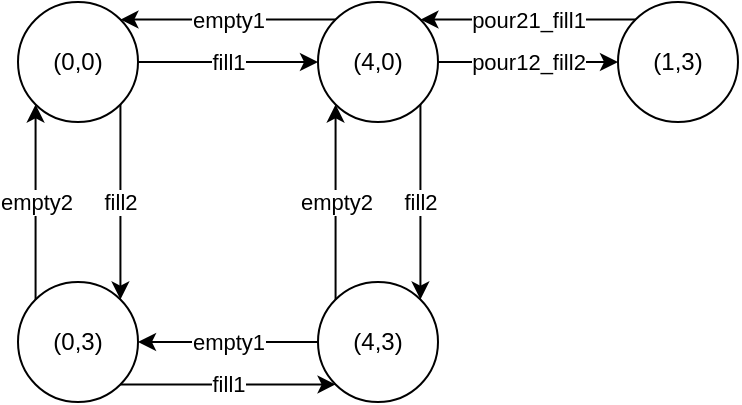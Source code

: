 <mxfile version="20.8.20" type="device"><diagram name="Página-1" id="HVlZa86Nj-wXnuUmR835"><mxGraphModel dx="1050" dy="541" grid="1" gridSize="10" guides="1" tooltips="1" connect="1" arrows="1" fold="1" page="1" pageScale="1" pageWidth="827" pageHeight="1169" math="0" shadow="0"><root><mxCell id="0"/><mxCell id="1" parent="0"/><mxCell id="gH0TaaiE9ftDh5CgRrLt-1" value="(0,0)" style="ellipse;whiteSpace=wrap;html=1;" vertex="1" parent="1"><mxGeometry x="150" y="130" width="60" height="60" as="geometry"/></mxCell><mxCell id="gH0TaaiE9ftDh5CgRrLt-2" value="(4,0)" style="ellipse;whiteSpace=wrap;html=1;" vertex="1" parent="1"><mxGeometry x="300" y="130" width="60" height="60" as="geometry"/></mxCell><mxCell id="gH0TaaiE9ftDh5CgRrLt-3" value="(0,3)" style="ellipse;whiteSpace=wrap;html=1;" vertex="1" parent="1"><mxGeometry x="150" y="270" width="60" height="60" as="geometry"/></mxCell><mxCell id="gH0TaaiE9ftDh5CgRrLt-4" value="(4,3)" style="ellipse;whiteSpace=wrap;html=1;" vertex="1" parent="1"><mxGeometry x="300" y="270" width="60" height="60" as="geometry"/></mxCell><mxCell id="gH0TaaiE9ftDh5CgRrLt-5" value="(1,3)" style="ellipse;whiteSpace=wrap;html=1;" vertex="1" parent="1"><mxGeometry x="450" y="130" width="60" height="60" as="geometry"/></mxCell><mxCell id="gH0TaaiE9ftDh5CgRrLt-10" value="" style="endArrow=classic;html=1;rounded=0;exitX=0;exitY=0;exitDx=0;exitDy=0;entryX=1;entryY=0;entryDx=0;entryDy=0;" edge="1" parent="1" source="gH0TaaiE9ftDh5CgRrLt-5" target="gH0TaaiE9ftDh5CgRrLt-2"><mxGeometry relative="1" as="geometry"><mxPoint x="350" y="140" as="sourcePoint"/><mxPoint x="400" y="150" as="targetPoint"/></mxGeometry></mxCell><mxCell id="gH0TaaiE9ftDh5CgRrLt-11" value="pour21_fill1" style="edgeLabel;resizable=0;html=1;align=center;verticalAlign=middle;" connectable="0" vertex="1" parent="gH0TaaiE9ftDh5CgRrLt-10"><mxGeometry relative="1" as="geometry"/></mxCell><mxCell id="gH0TaaiE9ftDh5CgRrLt-12" value="" style="endArrow=classic;html=1;rounded=0;exitX=0;exitY=0;exitDx=0;exitDy=0;entryX=1;entryY=0;entryDx=0;entryDy=0;" edge="1" parent="1" source="gH0TaaiE9ftDh5CgRrLt-2" target="gH0TaaiE9ftDh5CgRrLt-1"><mxGeometry relative="1" as="geometry"><mxPoint x="200" y="140" as="sourcePoint"/><mxPoint x="250" y="160" as="targetPoint"/></mxGeometry></mxCell><mxCell id="gH0TaaiE9ftDh5CgRrLt-13" value="empty1" style="edgeLabel;resizable=0;html=1;align=center;verticalAlign=middle;" connectable="0" vertex="1" parent="gH0TaaiE9ftDh5CgRrLt-12"><mxGeometry relative="1" as="geometry"/></mxCell><mxCell id="gH0TaaiE9ftDh5CgRrLt-14" value="" style="endArrow=classic;html=1;rounded=0;entryX=0;entryY=0.5;entryDx=0;entryDy=0;exitX=1;exitY=0.5;exitDx=0;exitDy=0;" edge="1" parent="1" source="gH0TaaiE9ftDh5CgRrLt-2" target="gH0TaaiE9ftDh5CgRrLt-5"><mxGeometry relative="1" as="geometry"><mxPoint x="371" y="159" as="sourcePoint"/><mxPoint x="479" y="159" as="targetPoint"/></mxGeometry></mxCell><mxCell id="gH0TaaiE9ftDh5CgRrLt-15" value="pour12_fill2" style="edgeLabel;resizable=0;html=1;align=center;verticalAlign=middle;" connectable="0" vertex="1" parent="gH0TaaiE9ftDh5CgRrLt-14"><mxGeometry relative="1" as="geometry"/></mxCell><mxCell id="gH0TaaiE9ftDh5CgRrLt-18" value="" style="endArrow=classic;html=1;rounded=0;entryX=0;entryY=0.5;entryDx=0;entryDy=0;exitX=1;exitY=0.5;exitDx=0;exitDy=0;" edge="1" parent="1" source="gH0TaaiE9ftDh5CgRrLt-1" target="gH0TaaiE9ftDh5CgRrLt-2"><mxGeometry relative="1" as="geometry"><mxPoint x="469" y="191" as="sourcePoint"/><mxPoint x="361" y="191" as="targetPoint"/></mxGeometry></mxCell><mxCell id="gH0TaaiE9ftDh5CgRrLt-19" value="fill1" style="edgeLabel;resizable=0;html=1;align=center;verticalAlign=middle;" connectable="0" vertex="1" parent="gH0TaaiE9ftDh5CgRrLt-18"><mxGeometry relative="1" as="geometry"/></mxCell><mxCell id="gH0TaaiE9ftDh5CgRrLt-20" value="" style="endArrow=classic;html=1;rounded=0;exitX=0;exitY=0;exitDx=0;exitDy=0;entryX=0;entryY=1;entryDx=0;entryDy=0;" edge="1" parent="1" source="gH0TaaiE9ftDh5CgRrLt-3" target="gH0TaaiE9ftDh5CgRrLt-1"><mxGeometry relative="1" as="geometry"><mxPoint x="479" y="201" as="sourcePoint"/><mxPoint x="230" y="210" as="targetPoint"/></mxGeometry></mxCell><mxCell id="gH0TaaiE9ftDh5CgRrLt-21" value="empty2" style="edgeLabel;resizable=0;html=1;align=center;verticalAlign=middle;" connectable="0" vertex="1" parent="gH0TaaiE9ftDh5CgRrLt-20"><mxGeometry relative="1" as="geometry"/></mxCell><mxCell id="gH0TaaiE9ftDh5CgRrLt-22" value="" style="endArrow=classic;html=1;rounded=0;exitX=1;exitY=1;exitDx=0;exitDy=0;entryX=1;entryY=0;entryDx=0;entryDy=0;" edge="1" parent="1" source="gH0TaaiE9ftDh5CgRrLt-1" target="gH0TaaiE9ftDh5CgRrLt-3"><mxGeometry relative="1" as="geometry"><mxPoint x="211" y="191" as="sourcePoint"/><mxPoint x="200" y="250" as="targetPoint"/></mxGeometry></mxCell><mxCell id="gH0TaaiE9ftDh5CgRrLt-23" value="fill2" style="edgeLabel;resizable=0;html=1;align=center;verticalAlign=middle;" connectable="0" vertex="1" parent="gH0TaaiE9ftDh5CgRrLt-22"><mxGeometry relative="1" as="geometry"/></mxCell><mxCell id="gH0TaaiE9ftDh5CgRrLt-24" value="" style="endArrow=classic;html=1;rounded=0;exitX=1;exitY=1;exitDx=0;exitDy=0;entryX=1;entryY=0;entryDx=0;entryDy=0;" edge="1" parent="1" source="gH0TaaiE9ftDh5CgRrLt-2" target="gH0TaaiE9ftDh5CgRrLt-4"><mxGeometry relative="1" as="geometry"><mxPoint x="211" y="191" as="sourcePoint"/><mxPoint x="211" y="289" as="targetPoint"/></mxGeometry></mxCell><mxCell id="gH0TaaiE9ftDh5CgRrLt-25" value="fill2" style="edgeLabel;resizable=0;html=1;align=center;verticalAlign=middle;" connectable="0" vertex="1" parent="gH0TaaiE9ftDh5CgRrLt-24"><mxGeometry relative="1" as="geometry"/></mxCell><mxCell id="gH0TaaiE9ftDh5CgRrLt-26" value="" style="endArrow=classic;html=1;rounded=0;exitX=0;exitY=0;exitDx=0;exitDy=0;entryX=0;entryY=1;entryDx=0;entryDy=0;" edge="1" parent="1" source="gH0TaaiE9ftDh5CgRrLt-4" target="gH0TaaiE9ftDh5CgRrLt-2"><mxGeometry relative="1" as="geometry"><mxPoint x="319" y="191" as="sourcePoint"/><mxPoint x="350" y="190" as="targetPoint"/></mxGeometry></mxCell><mxCell id="gH0TaaiE9ftDh5CgRrLt-27" value="empty2" style="edgeLabel;resizable=0;html=1;align=center;verticalAlign=middle;" connectable="0" vertex="1" parent="gH0TaaiE9ftDh5CgRrLt-26"><mxGeometry relative="1" as="geometry"/></mxCell><mxCell id="gH0TaaiE9ftDh5CgRrLt-28" value="" style="endArrow=classic;html=1;rounded=0;exitX=0;exitY=0.5;exitDx=0;exitDy=0;entryX=1;entryY=0.5;entryDx=0;entryDy=0;" edge="1" parent="1" source="gH0TaaiE9ftDh5CgRrLt-4" target="gH0TaaiE9ftDh5CgRrLt-3"><mxGeometry relative="1" as="geometry"><mxPoint x="319" y="149" as="sourcePoint"/><mxPoint x="211" y="149" as="targetPoint"/></mxGeometry></mxCell><mxCell id="gH0TaaiE9ftDh5CgRrLt-29" value="empty1" style="edgeLabel;resizable=0;html=1;align=center;verticalAlign=middle;" connectable="0" vertex="1" parent="gH0TaaiE9ftDh5CgRrLt-28"><mxGeometry relative="1" as="geometry"/></mxCell><mxCell id="gH0TaaiE9ftDh5CgRrLt-30" value="" style="endArrow=classic;html=1;rounded=0;entryX=0;entryY=1;entryDx=0;entryDy=0;exitX=1;exitY=1;exitDx=0;exitDy=0;" edge="1" parent="1" source="gH0TaaiE9ftDh5CgRrLt-3" target="gH0TaaiE9ftDh5CgRrLt-4"><mxGeometry relative="1" as="geometry"><mxPoint x="211" y="191" as="sourcePoint"/><mxPoint x="319" y="191" as="targetPoint"/></mxGeometry></mxCell><mxCell id="gH0TaaiE9ftDh5CgRrLt-31" value="fill1" style="edgeLabel;resizable=0;html=1;align=center;verticalAlign=middle;" connectable="0" vertex="1" parent="gH0TaaiE9ftDh5CgRrLt-30"><mxGeometry relative="1" as="geometry"/></mxCell></root></mxGraphModel></diagram></mxfile>